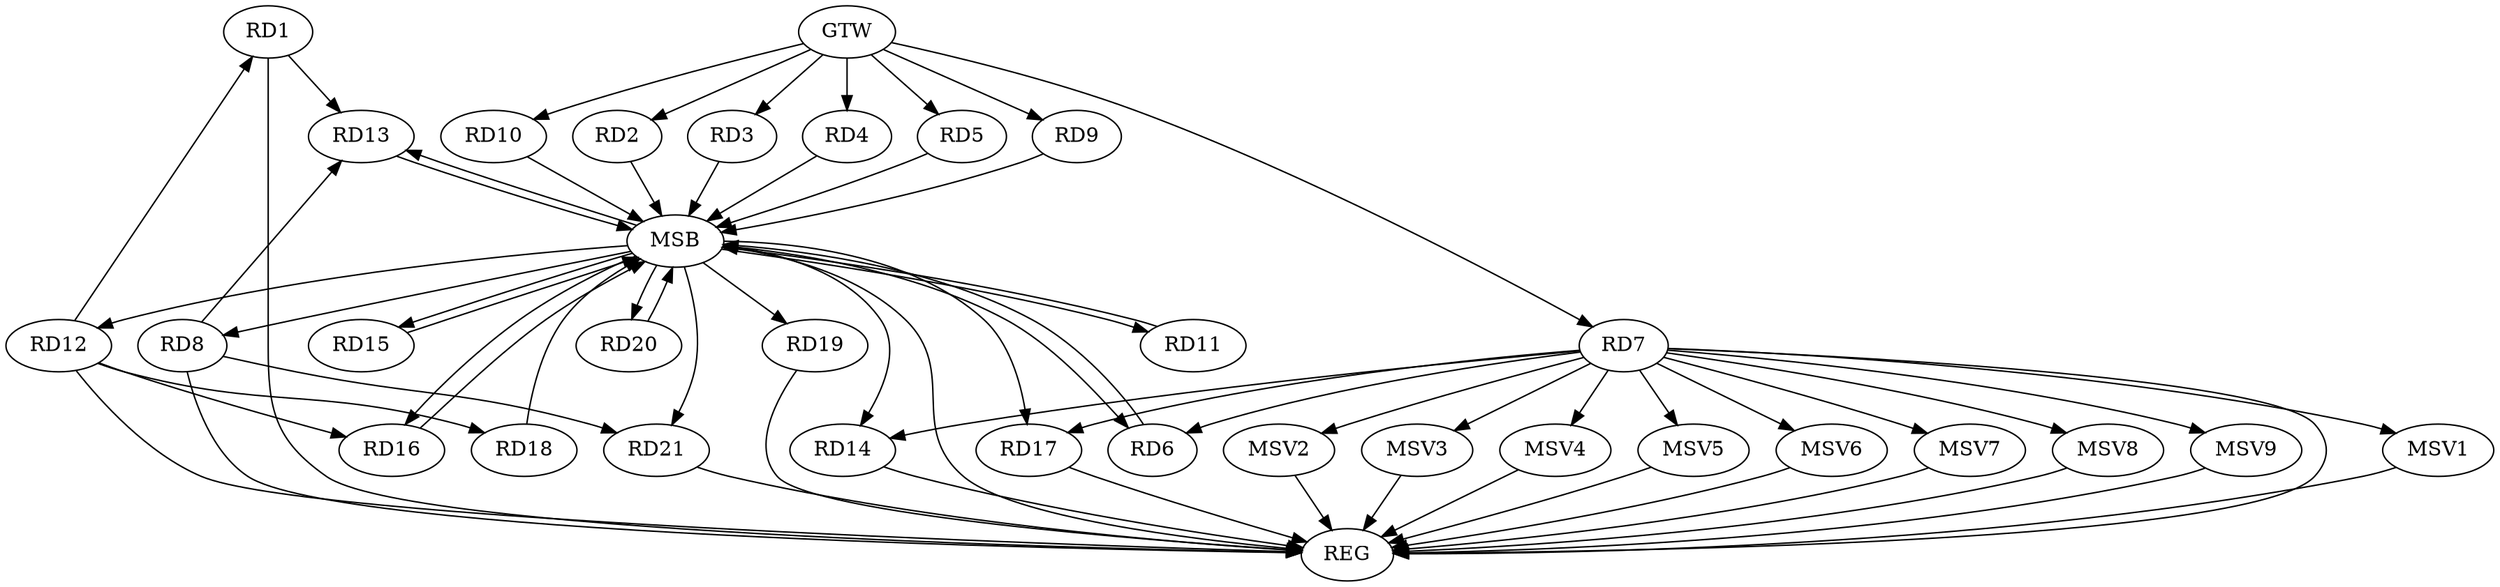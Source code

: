 strict digraph G {
  RD1 [ label="RD1" ];
  RD2 [ label="RD2" ];
  RD3 [ label="RD3" ];
  RD4 [ label="RD4" ];
  RD5 [ label="RD5" ];
  RD6 [ label="RD6" ];
  RD7 [ label="RD7" ];
  RD8 [ label="RD8" ];
  RD9 [ label="RD9" ];
  RD10 [ label="RD10" ];
  RD11 [ label="RD11" ];
  RD12 [ label="RD12" ];
  RD13 [ label="RD13" ];
  RD14 [ label="RD14" ];
  RD15 [ label="RD15" ];
  RD16 [ label="RD16" ];
  RD17 [ label="RD17" ];
  RD18 [ label="RD18" ];
  RD19 [ label="RD19" ];
  RD20 [ label="RD20" ];
  RD21 [ label="RD21" ];
  GTW [ label="GTW" ];
  REG [ label="REG" ];
  MSB [ label="MSB" ];
  MSV1 [ label="MSV1" ];
  MSV2 [ label="MSV2" ];
  MSV3 [ label="MSV3" ];
  MSV4 [ label="MSV4" ];
  MSV5 [ label="MSV5" ];
  MSV6 [ label="MSV6" ];
  MSV7 [ label="MSV7" ];
  MSV8 [ label="MSV8" ];
  MSV9 [ label="MSV9" ];
  RD12 -> RD1;
  RD1 -> RD13;
  RD7 -> RD6;
  RD7 -> RD14;
  RD7 -> RD17;
  RD8 -> RD13;
  RD8 -> RD21;
  RD12 -> RD16;
  RD12 -> RD18;
  GTW -> RD2;
  GTW -> RD3;
  GTW -> RD4;
  GTW -> RD5;
  GTW -> RD7;
  GTW -> RD9;
  GTW -> RD10;
  RD1 -> REG;
  RD7 -> REG;
  RD8 -> REG;
  RD12 -> REG;
  RD14 -> REG;
  RD17 -> REG;
  RD19 -> REG;
  RD21 -> REG;
  RD2 -> MSB;
  MSB -> RD15;
  MSB -> RD16;
  MSB -> RD21;
  MSB -> REG;
  RD3 -> MSB;
  RD4 -> MSB;
  MSB -> RD14;
  RD5 -> MSB;
  MSB -> RD6;
  MSB -> RD12;
  RD6 -> MSB;
  MSB -> RD19;
  RD9 -> MSB;
  RD10 -> MSB;
  RD11 -> MSB;
  RD13 -> MSB;
  RD15 -> MSB;
  MSB -> RD11;
  RD16 -> MSB;
  RD18 -> MSB;
  MSB -> RD8;
  MSB -> RD13;
  MSB -> RD17;
  MSB -> RD20;
  RD20 -> MSB;
  RD7 -> MSV1;
  MSV1 -> REG;
  RD7 -> MSV2;
  RD7 -> MSV3;
  RD7 -> MSV4;
  MSV2 -> REG;
  MSV3 -> REG;
  MSV4 -> REG;
  RD7 -> MSV5;
  MSV5 -> REG;
  RD7 -> MSV6;
  RD7 -> MSV7;
  MSV6 -> REG;
  MSV7 -> REG;
  RD7 -> MSV8;
  MSV8 -> REG;
  RD7 -> MSV9;
  MSV9 -> REG;
}

